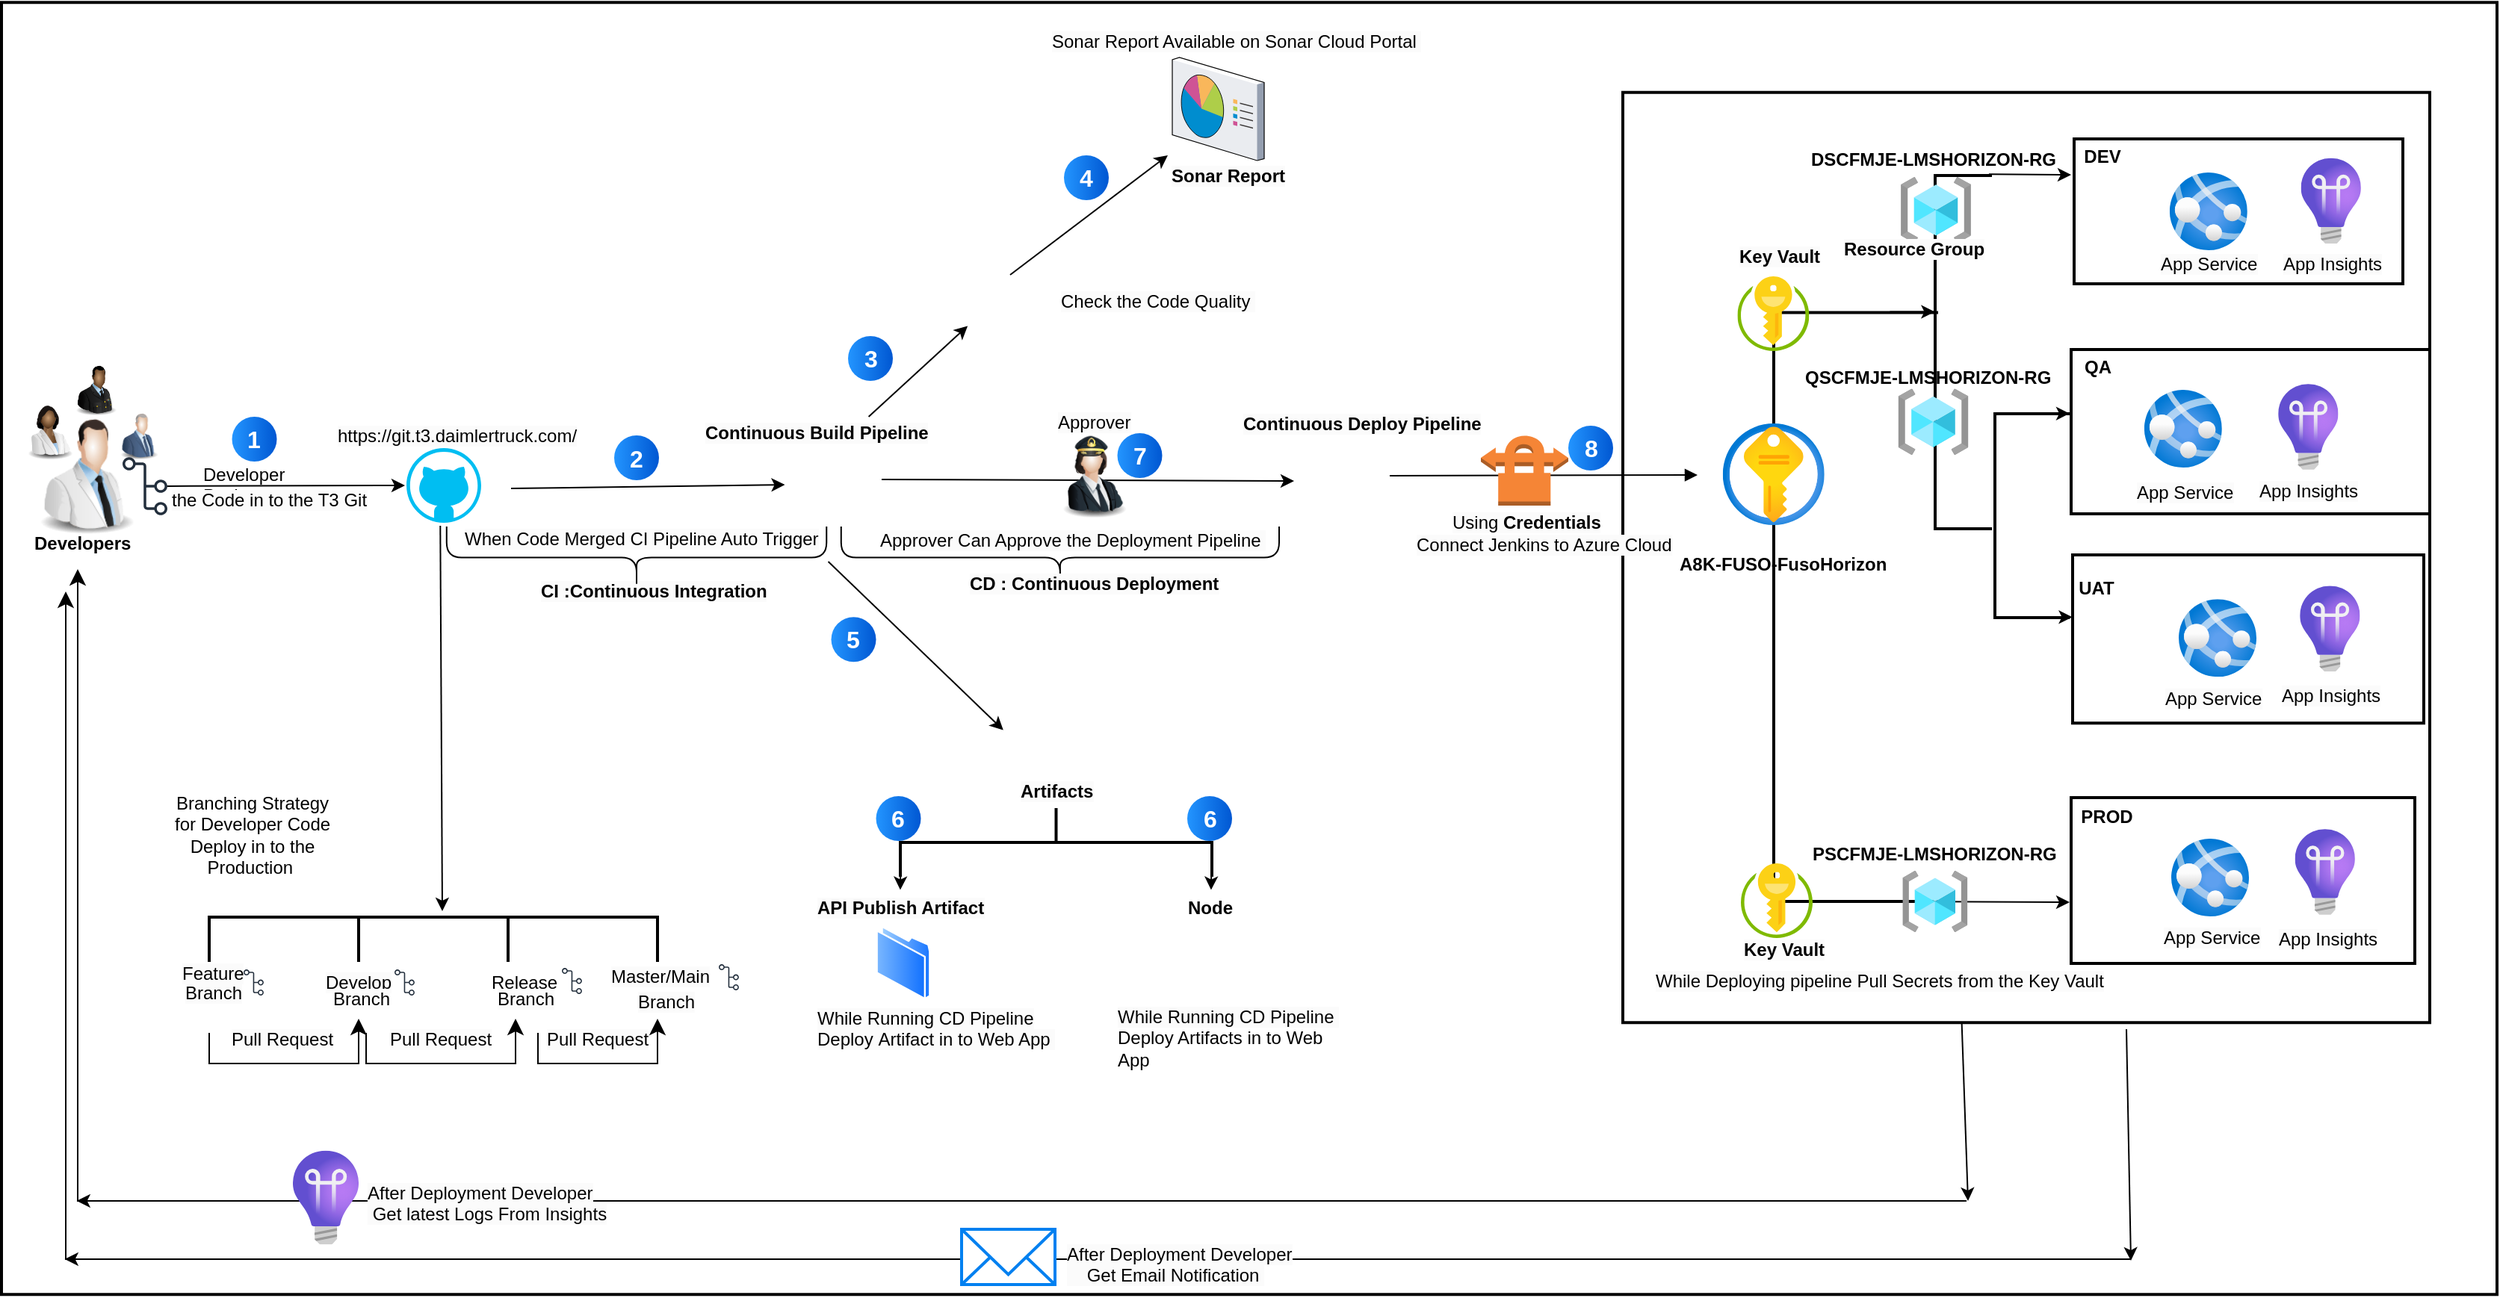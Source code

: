 <mxfile version="24.8.6">
  <diagram name="Jenkins" id="ltTIFVDYSYnXKsiDniPg">
    <mxGraphModel dx="3431" dy="1257" grid="1" gridSize="10" guides="1" tooltips="1" connect="1" arrows="1" fold="1" page="1" pageScale="1" pageWidth="850" pageHeight="1100" math="0" shadow="0">
      <root>
        <mxCell id="0" />
        <mxCell id="1" parent="0" />
        <mxCell id="tWTxLmLye7Xa4t6PKYDe-1" value="" style="whiteSpace=wrap;strokeWidth=2;" parent="1" vertex="1">
          <mxGeometry x="-775" y="27.63" width="1670" height="865" as="geometry" />
        </mxCell>
        <mxCell id="tWTxLmLye7Xa4t6PKYDe-2" value="" style="whiteSpace=wrap;strokeWidth=2;" parent="1" vertex="1">
          <mxGeometry x="310" y="87.87" width="540" height="622.75" as="geometry" />
        </mxCell>
        <mxCell id="tWTxLmLye7Xa4t6PKYDe-3" value="" style="strokeWidth=2;html=1;shape=mxgraph.flowchart.annotation_1;align=left;pointerEvents=1;direction=south;" parent="1" vertex="1">
          <mxGeometry x="-636" y="640" width="100" height="30" as="geometry" />
        </mxCell>
        <mxCell id="tWTxLmLye7Xa4t6PKYDe-4" value="" style="strokeWidth=2;html=1;shape=mxgraph.flowchart.annotation_1;align=left;pointerEvents=1;direction=south;" parent="1" vertex="1">
          <mxGeometry x="-536" y="640" width="100" height="30" as="geometry" />
        </mxCell>
        <mxCell id="tWTxLmLye7Xa4t6PKYDe-5" value="" style="strokeWidth=2;html=1;shape=mxgraph.flowchart.annotation_1;align=left;pointerEvents=1;direction=south;" parent="1" vertex="1">
          <mxGeometry x="-436" y="640" width="100" height="30" as="geometry" />
        </mxCell>
        <mxCell id="tWTxLmLye7Xa4t6PKYDe-6" value="" style="endArrow=classic;html=1;rounded=0;" parent="1" edge="1">
          <mxGeometry width="50" height="50" relative="1" as="geometry">
            <mxPoint x="-481.36" y="378" as="sourcePoint" />
            <mxPoint x="-480" y="636" as="targetPoint" />
          </mxGeometry>
        </mxCell>
        <mxCell id="tWTxLmLye7Xa4t6PKYDe-7" value="&lt;span style=&quot;color: rgb(0, 0, 0); font-family: Helvetica; font-size: 12px; font-style: normal; font-variant-ligatures: normal; font-variant-caps: normal; font-weight: 400; letter-spacing: normal; orphans: 2; text-align: center; text-indent: 0px; text-transform: none; widows: 2; word-spacing: 0px; -webkit-text-stroke-width: 0px; white-space: nowrap; background-color: rgb(251, 251, 251); text-decoration-thickness: initial; text-decoration-style: initial; text-decoration-color: initial; display: inline !important; float: none;&quot;&gt;Feature&lt;/span&gt;" style="text;whiteSpace=wrap;html=1;" parent="1" vertex="1">
          <mxGeometry x="-656" y="663.5" width="60" height="20" as="geometry" />
        </mxCell>
        <mxCell id="tWTxLmLye7Xa4t6PKYDe-8" value="&lt;span style=&quot;color: rgb(0, 0, 0); font-family: Helvetica; font-size: 12px; font-style: normal; font-variant-ligatures: normal; font-variant-caps: normal; font-weight: 400; letter-spacing: normal; orphans: 2; text-align: center; text-indent: 0px; text-transform: none; widows: 2; word-spacing: 0px; -webkit-text-stroke-width: 0px; white-space: nowrap; background-color: rgb(251, 251, 251); text-decoration-thickness: initial; text-decoration-style: initial; text-decoration-color: initial; display: inline !important; float: none;&quot;&gt;Develop&lt;/span&gt;" style="text;whiteSpace=wrap;html=1;" parent="1" vertex="1">
          <mxGeometry x="-560" y="670" width="60" height="20" as="geometry" />
        </mxCell>
        <mxCell id="tWTxLmLye7Xa4t6PKYDe-9" value="&lt;div style=&quot;text-align: center;&quot;&gt;&lt;span style=&quot;text-wrap-mode: nowrap;&quot;&gt;Release&lt;/span&gt;&lt;/div&gt;" style="text;whiteSpace=wrap;html=1;" parent="1" vertex="1">
          <mxGeometry x="-449" y="670" width="60" height="20" as="geometry" />
        </mxCell>
        <mxCell id="tWTxLmLye7Xa4t6PKYDe-10" value="&lt;span style=&quot;color: rgb(0, 0, 0); font-family: Helvetica; font-size: 12px; font-style: normal; font-variant-ligatures: normal; font-variant-caps: normal; font-weight: 400; letter-spacing: normal; orphans: 2; text-align: center; text-indent: 0px; text-transform: none; widows: 2; word-spacing: 0px; -webkit-text-stroke-width: 0px; white-space: nowrap; background-color: rgb(251, 251, 251); text-decoration-thickness: initial; text-decoration-style: initial; text-decoration-color: initial; display: inline !important; float: none;&quot;&gt;Master/Main&lt;/span&gt;" style="text;whiteSpace=wrap;html=1;" parent="1" vertex="1">
          <mxGeometry x="-369.5" y="666" width="60" height="20" as="geometry" />
        </mxCell>
        <mxCell id="tWTxLmLye7Xa4t6PKYDe-11" value="" style="shape=partialRectangle;whiteSpace=wrap;html=1;bottom=1;right=1;left=1;top=0;fillColor=none;routingCenterX=-0.5;" parent="1" vertex="1">
          <mxGeometry x="-636" y="718" width="100" height="20" as="geometry" />
        </mxCell>
        <mxCell id="tWTxLmLye7Xa4t6PKYDe-12" value="" style="shape=partialRectangle;whiteSpace=wrap;html=1;bottom=1;right=1;left=1;top=0;fillColor=none;routingCenterX=-0.5;" parent="1" vertex="1">
          <mxGeometry x="-531" y="718" width="100" height="20" as="geometry" />
        </mxCell>
        <mxCell id="tWTxLmLye7Xa4t6PKYDe-13" value="" style="edgeStyle=segmentEdgeStyle;endArrow=classic;html=1;curved=0;rounded=0;endSize=8;startSize=8;" parent="1" edge="1">
          <mxGeometry width="50" height="50" relative="1" as="geometry">
            <mxPoint x="-458" y="738" as="sourcePoint" />
            <mxPoint x="-431" y="708" as="targetPoint" />
          </mxGeometry>
        </mxCell>
        <mxCell id="tWTxLmLye7Xa4t6PKYDe-14" value="" style="shape=partialRectangle;whiteSpace=wrap;html=1;bottom=1;right=1;left=1;top=0;fillColor=none;routingCenterX=-0.5;" parent="1" vertex="1">
          <mxGeometry x="-416" y="718" width="80" height="20" as="geometry" />
        </mxCell>
        <mxCell id="tWTxLmLye7Xa4t6PKYDe-15" value="" style="edgeStyle=segmentEdgeStyle;endArrow=classic;html=1;curved=0;rounded=0;endSize=8;startSize=8;" parent="1" edge="1">
          <mxGeometry width="50" height="50" relative="1" as="geometry">
            <mxPoint x="-356" y="738" as="sourcePoint" />
            <mxPoint x="-336" y="708" as="targetPoint" />
          </mxGeometry>
        </mxCell>
        <mxCell id="tWTxLmLye7Xa4t6PKYDe-16" value="&lt;span style=&quot;color: rgb(0, 0, 0); font-family: Helvetica; font-size: 12px; font-style: normal; font-variant-ligatures: normal; font-variant-caps: normal; font-weight: 400; letter-spacing: normal; orphans: 2; text-align: center; text-indent: 0px; text-transform: none; widows: 2; word-spacing: 0px; -webkit-text-stroke-width: 0px; white-space: nowrap; background-color: rgb(251, 251, 251); text-decoration-thickness: initial; text-decoration-style: initial; text-decoration-color: initial; display: inline !important; float: none;&quot;&gt;Pull Request&lt;/span&gt;" style="text;whiteSpace=wrap;html=1;" parent="1" vertex="1">
          <mxGeometry x="-623" y="708" width="23" height="20" as="geometry" />
        </mxCell>
        <mxCell id="tWTxLmLye7Xa4t6PKYDe-17" value="" style="endArrow=classic;html=1;rounded=0;entryX=0;entryY=0.5;entryDx=0;entryDy=0;" parent="1" target="tWTxLmLye7Xa4t6PKYDe-135" edge="1">
          <mxGeometry width="50" height="50" relative="1" as="geometry">
            <mxPoint x="-434" y="353" as="sourcePoint" />
            <mxPoint x="-274" y="353" as="targetPoint" />
          </mxGeometry>
        </mxCell>
        <mxCell id="tWTxLmLye7Xa4t6PKYDe-19" value="" style="edgeStyle=elbowEdgeStyle;elbow=horizontal;endArrow=classic;html=1;curved=0;rounded=0;endSize=8;startSize=8;" parent="1" edge="1">
          <mxGeometry width="50" height="50" relative="1" as="geometry">
            <mxPoint x="540" y="830" as="sourcePoint" />
            <mxPoint x="-724" y="407" as="targetPoint" />
            <Array as="points">
              <mxPoint x="-724" y="717" />
            </Array>
          </mxGeometry>
        </mxCell>
        <mxCell id="tWTxLmLye7Xa4t6PKYDe-20" value="&lt;span style=&quot;color: rgb(0, 0, 0); font-family: Helvetica; font-size: 12px; font-style: normal; font-variant-ligatures: normal; font-variant-caps: normal; letter-spacing: normal; orphans: 2; text-align: center; text-indent: 0px; text-transform: none; widows: 2; word-spacing: 0px; -webkit-text-stroke-width: 0px; white-space: nowrap; background-color: rgb(251, 251, 251); text-decoration-thickness: initial; text-decoration-style: initial; text-decoration-color: initial; float: none; display: inline !important;&quot;&gt;Continuous&amp;nbsp;Build Pipeline&lt;/span&gt;" style="text;whiteSpace=wrap;html=1;fontStyle=1" parent="1" vertex="1">
          <mxGeometry x="-306.5" y="302" width="165" height="20" as="geometry" />
        </mxCell>
        <mxCell id="tWTxLmLye7Xa4t6PKYDe-21" value="&lt;span style=&quot;color: rgb(0, 0, 0); font-family: Helvetica; font-size: 12px; font-style: normal; font-variant-ligatures: normal; font-variant-caps: normal; letter-spacing: normal; orphans: 2; text-align: center; text-indent: 0px; text-transform: none; widows: 2; word-spacing: 0px; -webkit-text-stroke-width: 0px; white-space: nowrap; background-color: rgb(251, 251, 251); text-decoration-thickness: initial; text-decoration-style: initial; text-decoration-color: initial; float: none; display: inline !important;&quot;&gt;API Publish Artifact&lt;/span&gt;" style="text;whiteSpace=wrap;html=1;fontStyle=1" parent="1" vertex="1">
          <mxGeometry x="-231.5" y="619.5" width="106" height="30" as="geometry" />
        </mxCell>
        <mxCell id="tWTxLmLye7Xa4t6PKYDe-22" value="Node" style="text;whiteSpace=wrap;html=1;fontStyle=1" parent="1" vertex="1">
          <mxGeometry x="16.5" y="619.5" width="33.5" height="23" as="geometry" />
        </mxCell>
        <mxCell id="tWTxLmLye7Xa4t6PKYDe-24" value="&lt;span style=&quot;color: rgb(0, 0, 0); font-family: Helvetica; font-size: 12px; font-style: normal; font-variant-ligatures: normal; font-variant-caps: normal; letter-spacing: normal; orphans: 2; text-align: center; text-indent: 0px; text-transform: none; widows: 2; word-spacing: 0px; -webkit-text-stroke-width: 0px; white-space: nowrap; background-color: rgb(251, 251, 251); text-decoration-thickness: initial; text-decoration-style: initial; text-decoration-color: initial; float: none; display: inline !important;&quot;&gt;Sonar Report&lt;/span&gt;" style="text;whiteSpace=wrap;html=1;fontStyle=1" parent="1" vertex="1">
          <mxGeometry x="5.5" y="130" width="74.5" height="17" as="geometry" />
        </mxCell>
        <mxCell id="tWTxLmLye7Xa4t6PKYDe-25" value="" style="verticalLabelPosition=bottom;sketch=0;aspect=fixed;html=1;verticalAlign=top;strokeColor=none;align=center;outlineConnect=0;shape=mxgraph.citrix.reporting;" parent="1" vertex="1">
          <mxGeometry x="8.5" y="64.5" width="61.5" height="69" as="geometry" />
        </mxCell>
        <mxCell id="tWTxLmLye7Xa4t6PKYDe-26" value="" style="endArrow=classic;html=1;rounded=0;" parent="1" edge="1">
          <mxGeometry width="50" height="50" relative="1" as="geometry">
            <mxPoint x="-186" y="347" as="sourcePoint" />
            <mxPoint x="90" y="348" as="targetPoint" />
          </mxGeometry>
        </mxCell>
        <mxCell id="tWTxLmLye7Xa4t6PKYDe-27" value="" style="endArrow=classic;html=1;rounded=0;entryX=0.23;entryY=0.766;entryDx=0;entryDy=0;entryPerimeter=0;" parent="1" edge="1">
          <mxGeometry width="50" height="50" relative="1" as="geometry">
            <mxPoint x="-194.71" y="305" as="sourcePoint" />
            <mxPoint x="-128.42" y="244.198" as="targetPoint" />
          </mxGeometry>
        </mxCell>
        <mxCell id="tWTxLmLye7Xa4t6PKYDe-28" value="" style="endArrow=classic;html=1;rounded=0;entryX=0;entryY=0;entryDx=0;entryDy=0;" parent="1" target="tWTxLmLye7Xa4t6PKYDe-24" edge="1">
          <mxGeometry width="50" height="50" relative="1" as="geometry">
            <mxPoint x="-100" y="210" as="sourcePoint" />
            <mxPoint x="-14" y="127" as="targetPoint" />
          </mxGeometry>
        </mxCell>
        <mxCell id="tWTxLmLye7Xa4t6PKYDe-29" value="" style="image;html=1;image=img/lib/clip_art/people/Scientist_Man_128x128.png" parent="1" vertex="1">
          <mxGeometry x="-758" y="304.5" width="80" height="80" as="geometry" />
        </mxCell>
        <mxCell id="tWTxLmLye7Xa4t6PKYDe-30" value="" style="edgeStyle=elbowEdgeStyle;elbow=horizontal;endArrow=classic;html=1;curved=0;rounded=0;endSize=8;startSize=8;" parent="1" edge="1">
          <mxGeometry width="50" height="50" relative="1" as="geometry">
            <mxPoint x="650" y="869" as="sourcePoint" />
            <mxPoint x="-731.88" y="422" as="targetPoint" />
            <Array as="points">
              <mxPoint x="-732" y="877" />
            </Array>
          </mxGeometry>
        </mxCell>
        <mxCell id="tWTxLmLye7Xa4t6PKYDe-31" value="" style="image;aspect=fixed;perimeter=ellipsePerimeter;html=1;align=center;shadow=0;dashed=0;spacingTop=3;image=img/lib/active_directory/folder.svg;" parent="1" vertex="1">
          <mxGeometry x="-189.75" y="645.5" width="36.5" height="50" as="geometry" />
        </mxCell>
        <mxCell id="tWTxLmLye7Xa4t6PKYDe-32" value="" style="endArrow=classic;html=1;rounded=0;entryX=-0.012;entryY=0.401;entryDx=0;entryDy=0;entryPerimeter=0;" parent="1" edge="1">
          <mxGeometry width="50" height="50" relative="1" as="geometry">
            <mxPoint x="-221.71" y="402" as="sourcePoint" />
            <mxPoint x="-104.6" y="514.8" as="targetPoint" />
          </mxGeometry>
        </mxCell>
        <mxCell id="tWTxLmLye7Xa4t6PKYDe-33" value="&lt;span style=&quot;color: rgb(0, 0, 0); font-family: Helvetica; font-size: 12px; font-style: normal; font-variant-ligatures: normal; font-variant-caps: normal; font-weight: 400; letter-spacing: normal; orphans: 2; text-align: center; text-indent: 0px; text-transform: none; widows: 2; word-spacing: 0px; -webkit-text-stroke-width: 0px; white-space: normal; background-color: rgb(251, 251, 251); text-decoration-thickness: initial; text-decoration-style: initial; text-decoration-color: initial; display: inline !important; float: none;&quot;&gt;Approver&lt;/span&gt;" style="text;whiteSpace=wrap;html=1;" parent="1" vertex="1">
          <mxGeometry x="-70.5" y="294.63" width="70" height="20" as="geometry" />
        </mxCell>
        <mxCell id="tWTxLmLye7Xa4t6PKYDe-41" value="" style="image;aspect=fixed;html=1;points=[];align=center;fontSize=12;image=img/lib/azure2/devops/Application_Insights.svg;" parent="1" vertex="1">
          <mxGeometry x="-580" y="796.25" width="44" height="63" as="geometry" />
        </mxCell>
        <mxCell id="tWTxLmLye7Xa4t6PKYDe-46" value="" style="curved=1;startArrow=none;endArrow=block;exitX=1;exitY=0.5;exitDx=0;exitDy=0;" parent="1" edge="1" source="tWTxLmLye7Xa4t6PKYDe-136">
          <mxGeometry relative="1" as="geometry">
            <Array as="points" />
            <mxPoint x="199" y="344" as="sourcePoint" />
            <mxPoint x="360" y="344" as="targetPoint" />
          </mxGeometry>
        </mxCell>
        <mxCell id="tWTxLmLye7Xa4t6PKYDe-48" value="&lt;span style=&quot;color: rgb(0, 0, 0); font-family: Helvetica; font-size: 12px; font-style: normal; font-variant-ligatures: normal; font-variant-caps: normal; font-weight: 400; letter-spacing: normal; orphans: 2; text-align: center; text-indent: 0px; text-transform: none; widows: 2; word-spacing: 0px; -webkit-text-stroke-width: 0px; white-space: nowrap; background-color: rgb(251, 251, 251); text-decoration-thickness: initial; text-decoration-style: initial; text-decoration-color: initial; display: inline !important; float: none;&quot;&gt;After Deployment Developer&lt;/span&gt;&lt;div&gt;&lt;span style=&quot;color: rgb(0, 0, 0); font-family: Helvetica; font-size: 12px; font-style: normal; font-variant-ligatures: normal; font-variant-caps: normal; font-weight: 400; letter-spacing: normal; orphans: 2; text-align: center; text-indent: 0px; text-transform: none; widows: 2; word-spacing: 0px; -webkit-text-stroke-width: 0px; white-space: nowrap; background-color: rgb(251, 251, 251); text-decoration-thickness: initial; text-decoration-style: initial; text-decoration-color: initial; display: inline !important; float: none;&quot;&gt;&amp;nbsp; &amp;nbsp; Get Email Notification&amp;nbsp;&lt;/span&gt;&lt;/div&gt;" style="text;whiteSpace=wrap;html=1;" parent="1" vertex="1">
          <mxGeometry x="-64.5" y="852.4" width="168" height="30" as="geometry" />
        </mxCell>
        <mxCell id="tWTxLmLye7Xa4t6PKYDe-49" value="&lt;span style=&quot;color: rgb(0, 0, 0); font-family: Helvetica; font-size: 12px; font-style: normal; font-variant-ligatures: normal; font-variant-caps: normal; font-weight: 400; letter-spacing: normal; orphans: 2; text-align: center; text-indent: 0px; text-transform: none; widows: 2; word-spacing: 0px; -webkit-text-stroke-width: 0px; white-space: nowrap; background-color: rgb(251, 251, 251); text-decoration-thickness: initial; text-decoration-style: initial; text-decoration-color: initial; display: inline !important; float: none;&quot;&gt;After Deployment Developer&lt;/span&gt;&lt;div&gt;&lt;span style=&quot;color: rgb(0, 0, 0); font-family: Helvetica; font-size: 12px; font-style: normal; font-variant-ligatures: normal; font-variant-caps: normal; font-weight: 400; letter-spacing: normal; orphans: 2; text-align: center; text-indent: 0px; text-transform: none; widows: 2; word-spacing: 0px; -webkit-text-stroke-width: 0px; white-space: nowrap; background-color: rgb(251, 251, 251); text-decoration-thickness: initial; text-decoration-style: initial; text-decoration-color: initial; display: inline !important; float: none;&quot;&gt;&amp;nbsp;Get latest Logs From Insights&lt;/span&gt;&lt;/div&gt;" style="text;whiteSpace=wrap;html=1;" parent="1" vertex="1">
          <mxGeometry x="-532" y="811" width="184.75" height="30" as="geometry" />
        </mxCell>
        <mxCell id="tWTxLmLye7Xa4t6PKYDe-50" value="1" style="ellipse;whiteSpace=wrap;html=1;aspect=fixed;rotation=0;gradientColor=#0057D2;strokeColor=none;gradientDirection=east;fillColor=#2395FF;rounded=0;pointerEvents=0;fontFamily=Helvetica;fontSize=16;fontColor=#FFFFFF;spacingTop=4;spacingBottom=4;spacingLeft=4;spacingRight=4;points=[];fontStyle=1" parent="1" vertex="1">
          <mxGeometry x="-620.75" y="305" width="30" height="30" as="geometry" />
        </mxCell>
        <mxCell id="tWTxLmLye7Xa4t6PKYDe-51" value="2" style="ellipse;whiteSpace=wrap;html=1;aspect=fixed;rotation=0;gradientColor=#0057D2;strokeColor=none;gradientDirection=east;fillColor=#2395FF;rounded=0;pointerEvents=0;fontFamily=Helvetica;fontSize=16;fontColor=#FFFFFF;spacingTop=4;spacingBottom=4;spacingLeft=4;spacingRight=4;points=[];fontStyle=1" parent="1" vertex="1">
          <mxGeometry x="-365" y="317.5" width="30" height="30" as="geometry" />
        </mxCell>
        <mxCell id="tWTxLmLye7Xa4t6PKYDe-52" value="3" style="ellipse;whiteSpace=wrap;html=1;aspect=fixed;rotation=0;gradientColor=#0057D2;strokeColor=none;gradientDirection=east;fillColor=#2395FF;rounded=0;pointerEvents=0;fontFamily=Helvetica;fontSize=16;fontColor=#FFFFFF;spacingTop=4;spacingBottom=4;spacingLeft=4;spacingRight=4;points=[];fontStyle=1" parent="1" vertex="1">
          <mxGeometry x="-208.5" y="251" width="30" height="30" as="geometry" />
        </mxCell>
        <mxCell id="tWTxLmLye7Xa4t6PKYDe-53" value="4" style="ellipse;whiteSpace=wrap;html=1;aspect=fixed;rotation=0;gradientColor=#0057D2;strokeColor=none;gradientDirection=east;fillColor=#2395FF;rounded=0;pointerEvents=0;fontFamily=Helvetica;fontSize=16;fontColor=#FFFFFF;spacingTop=4;spacingBottom=4;spacingLeft=4;spacingRight=4;points=[];fontStyle=1" parent="1" vertex="1">
          <mxGeometry x="-64" y="130" width="30" height="30" as="geometry" />
        </mxCell>
        <mxCell id="tWTxLmLye7Xa4t6PKYDe-54" value="5" style="ellipse;whiteSpace=wrap;html=1;aspect=fixed;rotation=0;gradientColor=#0057D2;strokeColor=none;gradientDirection=east;fillColor=#2395FF;rounded=0;pointerEvents=0;fontFamily=Helvetica;fontSize=16;fontColor=#FFFFFF;spacingTop=4;spacingBottom=4;spacingLeft=4;spacingRight=4;points=[];fontStyle=1" parent="1" vertex="1">
          <mxGeometry x="-219.75" y="439.13" width="30" height="30" as="geometry" />
        </mxCell>
        <mxCell id="tWTxLmLye7Xa4t6PKYDe-55" value="6" style="ellipse;whiteSpace=wrap;html=1;aspect=fixed;rotation=0;gradientColor=#0057D2;strokeColor=none;gradientDirection=east;fillColor=#2395FF;rounded=0;pointerEvents=0;fontFamily=Helvetica;fontSize=16;fontColor=#FFFFFF;spacingTop=4;spacingBottom=4;spacingLeft=4;spacingRight=4;points=[];fontStyle=1" parent="1" vertex="1">
          <mxGeometry x="18.5" y="559" width="30" height="30" as="geometry" />
        </mxCell>
        <mxCell id="tWTxLmLye7Xa4t6PKYDe-56" value="6" style="ellipse;whiteSpace=wrap;html=1;aspect=fixed;rotation=0;gradientColor=#0057D2;strokeColor=none;gradientDirection=east;fillColor=#2395FF;rounded=0;pointerEvents=0;fontFamily=Helvetica;fontSize=16;fontColor=#FFFFFF;spacingTop=4;spacingBottom=4;spacingLeft=4;spacingRight=4;points=[];fontStyle=1" parent="1" vertex="1">
          <mxGeometry x="-189.75" y="559" width="30" height="30" as="geometry" />
        </mxCell>
        <mxCell id="tWTxLmLye7Xa4t6PKYDe-57" value="7" style="ellipse;whiteSpace=wrap;html=1;aspect=fixed;rotation=0;gradientColor=#0057D2;strokeColor=none;gradientDirection=east;fillColor=#2395FF;rounded=0;pointerEvents=0;fontFamily=Helvetica;fontSize=16;fontColor=#FFFFFF;spacingTop=4;spacingBottom=4;spacingLeft=4;spacingRight=4;points=[];fontStyle=1" parent="1" vertex="1">
          <mxGeometry x="-28.25" y="316" width="30" height="30" as="geometry" />
        </mxCell>
        <mxCell id="tWTxLmLye7Xa4t6PKYDe-58" value="8" style="ellipse;whiteSpace=wrap;html=1;aspect=fixed;rotation=0;gradientColor=#0057D2;strokeColor=none;gradientDirection=east;fillColor=#2395FF;rounded=0;pointerEvents=0;fontFamily=Helvetica;fontSize=16;fontColor=#FFFFFF;spacingTop=4;spacingBottom=4;spacingLeft=4;spacingRight=4;points=[];fontStyle=1" parent="1" vertex="1">
          <mxGeometry x="273.5" y="311" width="30" height="30" as="geometry" />
        </mxCell>
        <mxCell id="tWTxLmLye7Xa4t6PKYDe-59" value="" style="endArrow=classic;html=1;rounded=0;exitX=0.42;exitY=1;exitDx=0;exitDy=0;exitPerimeter=0;" parent="1" source="tWTxLmLye7Xa4t6PKYDe-2" edge="1">
          <mxGeometry width="50" height="50" relative="1" as="geometry">
            <mxPoint x="653.375" y="787" as="sourcePoint" />
            <mxPoint x="541" y="830" as="targetPoint" />
          </mxGeometry>
        </mxCell>
        <mxCell id="tWTxLmLye7Xa4t6PKYDe-60" value="" style="endArrow=classic;html=1;rounded=0;" parent="1" edge="1">
          <mxGeometry width="50" height="50" relative="1" as="geometry">
            <mxPoint x="647" y="715" as="sourcePoint" />
            <mxPoint x="650" y="870" as="targetPoint" />
            <Array as="points" />
          </mxGeometry>
        </mxCell>
        <mxCell id="tWTxLmLye7Xa4t6PKYDe-65" value="" style="edgeStyle=segmentEdgeStyle;endArrow=classic;html=1;curved=0;rounded=0;endSize=8;startSize=8;" parent="1" edge="1">
          <mxGeometry width="50" height="50" relative="1" as="geometry">
            <mxPoint x="-556" y="738" as="sourcePoint" />
            <mxPoint x="-536" y="708" as="targetPoint" />
          </mxGeometry>
        </mxCell>
        <mxCell id="tWTxLmLye7Xa4t6PKYDe-66" value="" style="verticalLabelPosition=bottom;html=1;verticalAlign=top;align=center;strokeColor=none;fillColor=#00BEF2;shape=mxgraph.azure.github_code;pointerEvents=1;" parent="1" vertex="1">
          <mxGeometry x="-504" y="326" width="50" height="50" as="geometry" />
        </mxCell>
        <mxCell id="tWTxLmLye7Xa4t6PKYDe-67" value="" style="sketch=0;outlineConnect=0;fontColor=#232F3E;gradientColor=none;fillColor=#232F3D;strokeColor=none;dashed=0;verticalLabelPosition=bottom;verticalAlign=top;align=center;html=1;fontSize=12;fontStyle=0;aspect=fixed;pointerEvents=1;shape=mxgraph.aws4.git_repository;" parent="1" vertex="1">
          <mxGeometry x="-694" y="332" width="30" height="39" as="geometry" />
        </mxCell>
        <mxCell id="tWTxLmLye7Xa4t6PKYDe-68" value="" style="sketch=0;outlineConnect=0;fontColor=#232F3E;gradientColor=none;fillColor=#232F3D;strokeColor=none;dashed=0;verticalLabelPosition=bottom;verticalAlign=top;align=center;html=1;fontSize=12;fontStyle=0;aspect=fixed;pointerEvents=1;shape=mxgraph.aws4.git_repository;" parent="1" vertex="1">
          <mxGeometry x="-613" y="675" width="13.46" height="17.5" as="geometry" />
        </mxCell>
        <mxCell id="tWTxLmLye7Xa4t6PKYDe-69" value="" style="sketch=0;outlineConnect=0;fontColor=#232F3E;gradientColor=none;fillColor=#232F3D;strokeColor=none;dashed=0;verticalLabelPosition=bottom;verticalAlign=top;align=center;html=1;fontSize=12;fontStyle=0;aspect=fixed;pointerEvents=1;shape=mxgraph.aws4.git_repository;" parent="1" vertex="1">
          <mxGeometry x="-512" y="675" width="13.46" height="17.5" as="geometry" />
        </mxCell>
        <mxCell id="tWTxLmLye7Xa4t6PKYDe-70" value="" style="sketch=0;outlineConnect=0;fontColor=#232F3E;gradientColor=none;fillColor=#232F3D;strokeColor=none;dashed=0;verticalLabelPosition=bottom;verticalAlign=top;align=center;html=1;fontSize=12;fontStyle=0;aspect=fixed;pointerEvents=1;shape=mxgraph.aws4.git_repository;" parent="1" vertex="1">
          <mxGeometry x="-400" y="674" width="13.46" height="17.5" as="geometry" />
        </mxCell>
        <mxCell id="tWTxLmLye7Xa4t6PKYDe-71" value="" style="sketch=0;outlineConnect=0;fontColor=#232F3E;gradientColor=none;fillColor=#232F3D;strokeColor=none;dashed=0;verticalLabelPosition=bottom;verticalAlign=top;align=center;html=1;fontSize=12;fontStyle=0;aspect=fixed;pointerEvents=1;shape=mxgraph.aws4.git_repository;" parent="1" vertex="1">
          <mxGeometry x="-295" y="671.5" width="13.46" height="17.5" as="geometry" />
        </mxCell>
        <mxCell id="tWTxLmLye7Xa4t6PKYDe-74" value="&lt;span style=&quot;color: rgb(0, 0, 0); font-family: Helvetica; font-size: 12px; font-style: normal; font-variant-ligatures: normal; font-variant-caps: normal; letter-spacing: normal; orphans: 2; text-align: center; text-indent: 0px; text-transform: none; widows: 2; word-spacing: 0px; -webkit-text-stroke-width: 0px; white-space: nowrap; background-color: rgb(251, 251, 251); text-decoration-thickness: initial; text-decoration-style: initial; text-decoration-color: initial; float: none; display: inline !important;&quot;&gt;Artifacts&lt;/span&gt;" style="text;whiteSpace=wrap;html=1;fontStyle=1" parent="1" vertex="1">
          <mxGeometry x="-94.75" y="542" width="74.5" height="17" as="geometry" />
        </mxCell>
        <mxCell id="tWTxLmLye7Xa4t6PKYDe-84" value="&lt;span style=&quot;color: rgb(0, 0, 0); font-family: Helvetica; font-size: 12px; font-style: normal; font-variant-ligatures: normal; font-variant-caps: normal; font-weight: 400; letter-spacing: normal; orphans: 2; text-align: center; text-indent: 0px; text-transform: none; widows: 2; word-spacing: 0px; -webkit-text-stroke-width: 0px; white-space: nowrap; background-color: rgb(251, 251, 251); text-decoration-thickness: initial; text-decoration-style: initial; text-decoration-color: initial; display: inline !important; float: none;&quot;&gt;While Running CD Pipeline&amp;nbsp;&lt;/span&gt;&lt;div&gt;&lt;span style=&quot;text-align: center; text-wrap-mode: nowrap;&quot;&gt;Deploy Artifacts in to Web App&amp;nbsp;&lt;/span&gt;&lt;/div&gt;" style="text;whiteSpace=wrap;html=1;" parent="1" vertex="1">
          <mxGeometry x="-30" y="693" width="154" height="23" as="geometry" />
        </mxCell>
        <mxCell id="tWTxLmLye7Xa4t6PKYDe-75" value="&lt;span style=&quot;color: rgb(0, 0, 0); font-family: Helvetica; font-size: 12px; font-style: normal; font-variant-ligatures: normal; font-variant-caps: normal; font-weight: 400; letter-spacing: normal; orphans: 2; text-align: center; text-indent: 0px; text-transform: none; widows: 2; word-spacing: 0px; -webkit-text-stroke-width: 0px; white-space: nowrap; background-color: rgb(251, 251, 251); text-decoration-thickness: initial; text-decoration-style: initial; text-decoration-color: initial; display: inline !important; float: none;&quot;&gt;Pull Request&lt;/span&gt;" style="text;whiteSpace=wrap;html=1;" parent="1" vertex="1">
          <mxGeometry x="-516.77" y="708" width="23" height="20" as="geometry" />
        </mxCell>
        <mxCell id="tWTxLmLye7Xa4t6PKYDe-76" value="&lt;span style=&quot;color: rgb(0, 0, 0); font-family: Helvetica; font-size: 12px; font-style: normal; font-variant-ligatures: normal; font-variant-caps: normal; font-weight: 400; letter-spacing: normal; orphans: 2; text-align: center; text-indent: 0px; text-transform: none; widows: 2; word-spacing: 0px; -webkit-text-stroke-width: 0px; white-space: nowrap; background-color: rgb(251, 251, 251); text-decoration-thickness: initial; text-decoration-style: initial; text-decoration-color: initial; display: inline !important; float: none;&quot;&gt;Pull Request&lt;/span&gt;" style="text;whiteSpace=wrap;html=1;" parent="1" vertex="1">
          <mxGeometry x="-412" y="708" width="23" height="20" as="geometry" />
        </mxCell>
        <mxCell id="tWTxLmLye7Xa4t6PKYDe-77" value="&lt;span style=&quot;color: rgb(0, 0, 0); font-family: Helvetica; font-size: 12px; font-style: normal; font-variant-ligatures: normal; font-variant-caps: normal; font-weight: 400; letter-spacing: normal; orphans: 2; text-align: center; text-indent: 0px; text-transform: none; widows: 2; word-spacing: 0px; -webkit-text-stroke-width: 0px; white-space: nowrap; background-color: rgb(251, 251, 251); text-decoration-thickness: initial; text-decoration-style: initial; text-decoration-color: initial; display: inline !important; float: none;&quot;&gt;Branch&lt;/span&gt;" style="text;whiteSpace=wrap;html=1;" parent="1" vertex="1">
          <mxGeometry x="-654" y="677" width="23" height="20" as="geometry" />
        </mxCell>
        <mxCell id="tWTxLmLye7Xa4t6PKYDe-78" value="&lt;span style=&quot;color: rgb(0, 0, 0); font-family: Helvetica; font-size: 12px; font-style: normal; font-variant-ligatures: normal; font-variant-caps: normal; font-weight: 400; letter-spacing: normal; orphans: 2; text-align: center; text-indent: 0px; text-transform: none; widows: 2; word-spacing: 0px; -webkit-text-stroke-width: 0px; white-space: nowrap; background-color: rgb(251, 251, 251); text-decoration-thickness: initial; text-decoration-style: initial; text-decoration-color: initial; display: inline !important; float: none;&quot;&gt;Branch&lt;/span&gt;" style="text;whiteSpace=wrap;html=1;" parent="1" vertex="1">
          <mxGeometry x="-555" y="681" width="23" height="20" as="geometry" />
        </mxCell>
        <mxCell id="tWTxLmLye7Xa4t6PKYDe-79" value="&lt;span style=&quot;color: rgb(0, 0, 0); font-family: Helvetica; font-size: 12px; font-style: normal; font-variant-ligatures: normal; font-variant-caps: normal; font-weight: 400; letter-spacing: normal; orphans: 2; text-align: center; text-indent: 0px; text-transform: none; widows: 2; word-spacing: 0px; -webkit-text-stroke-width: 0px; white-space: nowrap; background-color: rgb(251, 251, 251); text-decoration-thickness: initial; text-decoration-style: initial; text-decoration-color: initial; display: inline !important; float: none;&quot;&gt;Branch&lt;/span&gt;" style="text;whiteSpace=wrap;html=1;" parent="1" vertex="1">
          <mxGeometry x="-445" y="681" width="23" height="20" as="geometry" />
        </mxCell>
        <mxCell id="tWTxLmLye7Xa4t6PKYDe-80" value="&lt;span style=&quot;color: rgb(0, 0, 0); font-family: Helvetica; font-size: 12px; font-style: normal; font-variant-ligatures: normal; font-variant-caps: normal; font-weight: 400; letter-spacing: normal; orphans: 2; text-align: center; text-indent: 0px; text-transform: none; widows: 2; word-spacing: 0px; -webkit-text-stroke-width: 0px; white-space: nowrap; background-color: rgb(251, 251, 251); text-decoration-thickness: initial; text-decoration-style: initial; text-decoration-color: initial; display: inline !important; float: none;&quot;&gt;Branch&lt;/span&gt;" style="text;whiteSpace=wrap;html=1;" parent="1" vertex="1">
          <mxGeometry x="-351" y="683" width="23" height="20" as="geometry" />
        </mxCell>
        <mxCell id="tWTxLmLye7Xa4t6PKYDe-81" value="&lt;span style=&quot;color: rgb(0, 0, 0); font-family: Helvetica; font-size: 12px; font-style: normal; font-variant-ligatures: normal; font-variant-caps: normal; letter-spacing: normal; orphans: 2; text-align: center; text-indent: 0px; text-transform: none; widows: 2; word-spacing: 0px; -webkit-text-stroke-width: 0px; white-space: nowrap; background-color: rgb(251, 251, 251); text-decoration-thickness: initial; text-decoration-style: initial; text-decoration-color: initial; float: none; display: inline !important;&quot;&gt;CI :Continuous Integration&lt;/span&gt;" style="text;whiteSpace=wrap;html=1;fontStyle=1" parent="1" vertex="1">
          <mxGeometry x="-416.5" y="407.75" width="74.5" height="17" as="geometry" />
        </mxCell>
        <mxCell id="tWTxLmLye7Xa4t6PKYDe-85" value="&lt;span style=&quot;color: rgb(0, 0, 0); font-family: Helvetica; font-size: 12px; font-style: normal; font-variant-ligatures: normal; font-variant-caps: normal; font-weight: 400; letter-spacing: normal; orphans: 2; text-align: center; text-indent: 0px; text-transform: none; widows: 2; word-spacing: 0px; -webkit-text-stroke-width: 0px; white-space: nowrap; background-color: rgb(251, 251, 251); text-decoration-thickness: initial; text-decoration-style: initial; text-decoration-color: initial; display: inline !important; float: none;&quot;&gt;While Running CD Pipeline &lt;br&gt;Deploy&amp;nbsp;Artifact in to Web App&amp;nbsp;&lt;/span&gt;" style="text;whiteSpace=wrap;html=1;" parent="1" vertex="1">
          <mxGeometry x="-231.5" y="693.5" width="154" height="23" as="geometry" />
        </mxCell>
        <mxCell id="tWTxLmLye7Xa4t6PKYDe-86" value="" style="shape=curlyBracket;whiteSpace=wrap;html=1;rounded=1;labelPosition=left;verticalLabelPosition=middle;align=right;verticalAlign=middle;direction=north;" parent="1" vertex="1">
          <mxGeometry x="-477.11" y="378.5" width="254.23" height="41.5" as="geometry" />
        </mxCell>
        <mxCell id="tWTxLmLye7Xa4t6PKYDe-87" value="" style="shape=curlyBracket;whiteSpace=wrap;html=1;rounded=1;labelPosition=left;verticalLabelPosition=middle;align=right;verticalAlign=middle;direction=north;" parent="1" vertex="1">
          <mxGeometry x="-213.11" y="378.5" width="293.11" height="41.5" as="geometry" />
        </mxCell>
        <mxCell id="tWTxLmLye7Xa4t6PKYDe-88" value="&lt;span style=&quot;color: rgb(0, 0, 0); font-family: Helvetica; font-size: 12px; font-style: normal; font-variant-ligatures: normal; font-variant-caps: normal; letter-spacing: normal; orphans: 2; text-align: center; text-indent: 0px; text-transform: none; widows: 2; word-spacing: 0px; -webkit-text-stroke-width: 0px; white-space: nowrap; background-color: rgb(251, 251, 251); text-decoration-thickness: initial; text-decoration-style: initial; text-decoration-color: initial; float: none; display: inline !important;&quot;&gt;CD : Continuous Deployment&lt;/span&gt;" style="text;whiteSpace=wrap;html=1;fontStyle=1" parent="1" vertex="1">
          <mxGeometry x="-129.5" y="402.5" width="74.5" height="17" as="geometry" />
        </mxCell>
        <mxCell id="tWTxLmLye7Xa4t6PKYDe-89" value="&lt;div style=&quot;text-align: center;&quot;&gt;&lt;span style=&quot;background-color: initial; text-wrap-mode: nowrap;&quot;&gt;Developers&lt;/span&gt;&lt;/div&gt;" style="text;whiteSpace=wrap;html=1;fontStyle=1" parent="1" vertex="1">
          <mxGeometry x="-755.5" y="375.5" width="74.5" height="17" as="geometry" />
        </mxCell>
        <mxCell id="tWTxLmLye7Xa4t6PKYDe-90" value="" style="endArrow=classic;html=1;rounded=0;" parent="1" source="tWTxLmLye7Xa4t6PKYDe-67" edge="1">
          <mxGeometry width="50" height="50" relative="1" as="geometry">
            <mxPoint x="-592" y="353.132" as="sourcePoint" />
            <mxPoint x="-505" y="351" as="targetPoint" />
          </mxGeometry>
        </mxCell>
        <mxCell id="tWTxLmLye7Xa4t6PKYDe-91" value="&lt;span style=&quot;color: rgb(0, 0, 0); font-family: Helvetica; font-size: 12px; font-style: normal; font-variant-ligatures: normal; font-variant-caps: normal; font-weight: 400; letter-spacing: normal; orphans: 2; text-align: center; text-indent: 0px; text-transform: none; widows: 2; word-spacing: 0px; -webkit-text-stroke-width: 0px; white-space: nowrap; background-color: rgb(251, 251, 251); text-decoration-thickness: initial; text-decoration-style: initial; text-decoration-color: initial; display: inline !important; float: none;&quot;&gt;https://git.t3.daimlertruck.com/&lt;/span&gt;" style="text;whiteSpace=wrap;html=1;" parent="1" vertex="1">
          <mxGeometry x="-551.77" y="303.5" width="74.5" height="17" as="geometry" />
        </mxCell>
        <mxCell id="tWTxLmLye7Xa4t6PKYDe-92" value="" style="strokeWidth=2;html=1;shape=mxgraph.flowchart.annotation_2;align=left;labelPosition=right;pointerEvents=1;direction=south;" parent="1" vertex="1">
          <mxGeometry x="-173.5" y="567" width="208.5" height="46" as="geometry" />
        </mxCell>
        <mxCell id="tWTxLmLye7Xa4t6PKYDe-98" value="" style="outlineConnect=0;dashed=0;verticalLabelPosition=bottom;verticalAlign=top;align=center;html=1;shape=mxgraph.aws3.vpn_connection;fillColor=#F58536;gradientColor=none;" parent="1" vertex="1">
          <mxGeometry x="215" y="316.5" width="58.5" height="48" as="geometry" />
        </mxCell>
        <mxCell id="tWTxLmLye7Xa4t6PKYDe-100" value="&lt;div&gt;&lt;span style=&quot;color: rgb(0, 0, 0); font-family: Helvetica; font-size: 12px; font-style: normal; font-variant-ligatures: normal; font-variant-caps: normal; font-weight: 400; letter-spacing: normal; orphans: 2; text-align: center; text-indent: 0px; text-transform: none; widows: 2; word-spacing: 0px; -webkit-text-stroke-width: 0px; white-space: nowrap; background-color: rgb(251, 251, 251); text-decoration-thickness: initial; text-decoration-style: initial; text-decoration-color: initial; display: inline !important; float: none;&quot;&gt;Connect Jenkins to Azure Cloud&lt;/span&gt;&lt;/div&gt;" style="text;whiteSpace=wrap;html=1;" parent="1" vertex="1">
          <mxGeometry x="170" y="376.5" width="74.5" height="17" as="geometry" />
        </mxCell>
        <mxCell id="tWTxLmLye7Xa4t6PKYDe-101" value="&lt;span style=&quot;color: rgb(0, 0, 0); font-family: Helvetica; font-size: 12px; font-style: normal; font-variant-ligatures: normal; font-variant-caps: normal; letter-spacing: normal; orphans: 2; text-align: center; text-indent: 0px; text-transform: none; widows: 2; word-spacing: 0px; -webkit-text-stroke-width: 0px; white-space: nowrap; background-color: rgb(251, 251, 251); text-decoration-thickness: initial; text-decoration-style: initial; text-decoration-color: initial; float: none; display: inline !important;&quot;&gt;Using &lt;b&gt;Credentials&lt;/b&gt;&lt;/span&gt;" style="text;whiteSpace=wrap;html=1;" parent="1" vertex="1">
          <mxGeometry x="194" y="361.5" width="74.5" height="17" as="geometry" />
        </mxCell>
        <mxCell id="tWTxLmLye7Xa4t6PKYDe-102" value="&lt;span style=&quot;color: rgb(0, 0, 0); font-family: Helvetica; font-size: 12px; font-style: normal; font-variant-ligatures: normal; font-variant-caps: normal; letter-spacing: normal; orphans: 2; text-align: center; text-indent: 0px; text-transform: none; widows: 2; word-spacing: 0px; -webkit-text-stroke-width: 0px; white-space: nowrap; background-color: rgb(251, 251, 251); text-decoration-thickness: initial; text-decoration-style: initial; text-decoration-color: initial; float: none; display: inline !important;&quot;&gt;Continuous&amp;nbsp;Deploy Pipeline&lt;/span&gt;" style="text;whiteSpace=wrap;html=1;fontStyle=1" parent="1" vertex="1">
          <mxGeometry x="54" y="295.75" width="160" height="30.25" as="geometry" />
        </mxCell>
        <mxCell id="tWTxLmLye7Xa4t6PKYDe-103" value="&lt;span style=&quot;color: rgb(0, 0, 0); font-family: Helvetica; font-size: 12px; font-style: normal; font-variant-ligatures: normal; font-variant-caps: normal; font-weight: 400; letter-spacing: normal; orphans: 2; text-align: center; text-indent: 0px; text-transform: none; widows: 2; word-spacing: 0px; -webkit-text-stroke-width: 0px; white-space: nowrap; background-color: rgb(251, 251, 251); text-decoration-thickness: initial; text-decoration-style: initial; text-decoration-color: initial; display: inline !important; float: none;&quot;&gt;While Deploying pipeline Pull Secrets from the Key Vault&lt;/span&gt;" style="text;whiteSpace=wrap;html=1;" parent="1" vertex="1">
          <mxGeometry x="330" y="669" width="74.5" height="17" as="geometry" />
        </mxCell>
        <mxCell id="tWTxLmLye7Xa4t6PKYDe-104" value="&lt;span style=&quot;color: rgb(0, 0, 0); font-family: Helvetica; font-size: 12px; font-style: normal; font-variant-ligatures: normal; font-variant-caps: normal; font-weight: 400; letter-spacing: normal; orphans: 2; text-align: center; text-indent: 0px; text-transform: none; widows: 2; word-spacing: 0px; -webkit-text-stroke-width: 0px; white-space: normal; background-color: rgb(251, 251, 251); text-decoration-thickness: initial; text-decoration-style: initial; text-decoration-color: initial; display: inline !important; float: none;&quot;&gt;Approver Can Approve the Deployment Pipeline&amp;nbsp;&lt;/span&gt;" style="text;whiteSpace=wrap;html=1;" parent="1" vertex="1">
          <mxGeometry x="-189.25" y="373.5" width="292.25" height="20" as="geometry" />
        </mxCell>
        <mxCell id="tWTxLmLye7Xa4t6PKYDe-106" value="" style="html=1;verticalLabelPosition=bottom;align=center;labelBackgroundColor=#ffffff;verticalAlign=top;strokeWidth=2;strokeColor=#0080F0;shadow=0;dashed=0;shape=mxgraph.ios7.icons.mail;" parent="1" vertex="1">
          <mxGeometry x="-132.5" y="849" width="62.5" height="37" as="geometry" />
        </mxCell>
        <mxCell id="tWTxLmLye7Xa4t6PKYDe-107" value="&lt;span style=&quot;color: rgb(0, 0, 0); font-family: Helvetica; font-size: 12px; font-style: normal; font-variant-ligatures: normal; font-variant-caps: normal; font-weight: 400; letter-spacing: normal; orphans: 2; text-align: center; text-indent: 0px; text-transform: none; widows: 2; word-spacing: 0px; -webkit-text-stroke-width: 0px; white-space: nowrap; background-color: rgb(251, 251, 251); text-decoration-thickness: initial; text-decoration-style: initial; text-decoration-color: initial; display: inline !important; float: none;&quot;&gt;Sonar Report Available on Sonar Cloud Portal&amp;nbsp;&lt;/span&gt;" style="text;whiteSpace=wrap;html=1;" parent="1" vertex="1">
          <mxGeometry x="-74" y="40" width="74.5" height="17" as="geometry" />
        </mxCell>
        <mxCell id="tWTxLmLye7Xa4t6PKYDe-108" value="" style="endArrow=classic;html=1;rounded=0;entryX=-0.752;entryY=0.358;entryDx=0;entryDy=0;entryPerimeter=0;" parent="1" edge="1">
          <mxGeometry width="50" height="50" relative="1" as="geometry">
            <mxPoint x="-659" y="830" as="sourcePoint" />
            <mxPoint x="-724.643" y="830.0" as="targetPoint" />
          </mxGeometry>
        </mxCell>
        <mxCell id="tWTxLmLye7Xa4t6PKYDe-109" value="" style="endArrow=classic;html=1;rounded=0;entryX=-0.752;entryY=0.358;entryDx=0;entryDy=0;entryPerimeter=0;" parent="1" edge="1">
          <mxGeometry width="50" height="50" relative="1" as="geometry">
            <mxPoint x="-667" y="869" as="sourcePoint" />
            <mxPoint x="-732.643" y="869.0" as="targetPoint" />
          </mxGeometry>
        </mxCell>
        <mxCell id="tWTxLmLye7Xa4t6PKYDe-110" value="&lt;span style=&quot;text-align: center; text-wrap-mode: nowrap;&quot;&gt;Developer Push&amp;nbsp;&lt;/span&gt;" style="text;whiteSpace=wrap;html=1;" parent="1" vertex="1">
          <mxGeometry x="-642" y="330" width="74.5" height="17" as="geometry" />
        </mxCell>
        <mxCell id="tWTxLmLye7Xa4t6PKYDe-112" value="&lt;span style=&quot;color: rgb(0, 0, 0); font-family: Helvetica; font-size: 12px; font-style: normal; font-variant-ligatures: normal; font-variant-caps: normal; font-weight: 400; letter-spacing: normal; orphans: 2; text-align: center; text-indent: 0px; text-transform: none; widows: 2; word-spacing: 0px; -webkit-text-stroke-width: 0px; white-space: nowrap; background-color: rgb(251, 251, 251); text-decoration-thickness: initial; text-decoration-style: initial; text-decoration-color: initial; display: inline !important; float: none;&quot;&gt;When Code Merged CI Pipeline Auto Trigger&lt;/span&gt;" style="text;whiteSpace=wrap;html=1;" parent="1" vertex="1">
          <mxGeometry x="-467.5" y="373" width="23" height="20" as="geometry" />
        </mxCell>
        <mxCell id="tWTxLmLye7Xa4t6PKYDe-113" value="" style="endArrow=classic;html=1;rounded=0;entryX=1.637;entryY=0.626;entryDx=0;entryDy=0;entryPerimeter=0;exitX=0.94;exitY=0.624;exitDx=0;exitDy=0;exitPerimeter=0;" parent="1" edge="1">
          <mxGeometry width="50" height="50" relative="1" as="geometry">
            <mxPoint x="-173.104" y="589.74" as="sourcePoint" />
            <mxPoint x="-173.521" y="621.802" as="targetPoint" />
          </mxGeometry>
        </mxCell>
        <mxCell id="tWTxLmLye7Xa4t6PKYDe-114" value="" style="endArrow=classic;html=1;rounded=0;entryX=1.637;entryY=0.626;entryDx=0;entryDy=0;entryPerimeter=0;exitX=0.94;exitY=0.624;exitDx=0;exitDy=0;exitPerimeter=0;" parent="1" edge="1">
          <mxGeometry width="50" height="50" relative="1" as="geometry">
            <mxPoint x="34.896" y="589.74" as="sourcePoint" />
            <mxPoint x="34.479" y="621.802" as="targetPoint" />
          </mxGeometry>
        </mxCell>
        <mxCell id="tWTxLmLye7Xa4t6PKYDe-115" value="" style="image;html=1;image=img/lib/clip_art/people/Pilot_Woman_128x128.png" parent="1" vertex="1">
          <mxGeometry x="-89.37" y="314.63" width="89.87" height="58.5" as="geometry" />
        </mxCell>
        <mxCell id="tWTxLmLye7Xa4t6PKYDe-116" value="&lt;div style=&quot;text-align: center;&quot;&gt;&lt;span style=&quot;background-color: initial; text-wrap-mode: nowrap;&quot;&gt;Branching Strategy for&amp;nbsp;&lt;/span&gt;&lt;span style=&quot;text-wrap-mode: nowrap; background-color: initial;&quot;&gt;Developer&lt;/span&gt;&lt;span style=&quot;text-wrap-mode: nowrap; background-color: initial;&quot;&gt;&amp;nbsp;&lt;/span&gt;&lt;span style=&quot;background-color: initial; text-wrap-mode: nowrap;&quot;&gt;Code Deploy in to the Production&amp;nbsp;&lt;/span&gt;&lt;/div&gt;" style="text;whiteSpace=wrap;html=1;" parent="1" vertex="1">
          <mxGeometry x="-661.5" y="550" width="74.5" height="17" as="geometry" />
        </mxCell>
        <mxCell id="tWTxLmLye7Xa4t6PKYDe-117" value="&lt;span style=&quot;color: rgb(0, 0, 0); font-family: Helvetica; font-size: 12px; font-style: normal; font-variant-ligatures: normal; font-variant-caps: normal; font-weight: 400; letter-spacing: normal; orphans: 2; text-align: center; text-indent: 0px; text-transform: none; widows: 2; word-spacing: 0px; -webkit-text-stroke-width: 0px; white-space: nowrap; background-color: rgb(251, 251, 251); text-decoration-thickness: initial; text-decoration-style: initial; text-decoration-color: initial; display: inline !important; float: none;&quot;&gt;the Code in to the T3 Git&lt;/span&gt;" style="text;whiteSpace=wrap;html=1;" parent="1" vertex="1">
          <mxGeometry x="-663" y="346.5" width="74.5" height="17" as="geometry" />
        </mxCell>
        <mxCell id="tWTxLmLye7Xa4t6PKYDe-118" value="&lt;span style=&quot;color: rgb(0, 0, 0); font-family: Helvetica; font-size: 12px; font-style: normal; font-variant-ligatures: normal; font-variant-caps: normal; font-weight: 400; letter-spacing: normal; orphans: 2; text-align: center; text-indent: 0px; text-transform: none; widows: 2; word-spacing: 0px; -webkit-text-stroke-width: 0px; white-space: nowrap; background-color: rgb(251, 251, 251); text-decoration-thickness: initial; text-decoration-style: initial; text-decoration-color: initial; display: inline !important; float: none;&quot;&gt;Check the Code Quality&amp;nbsp;&lt;/span&gt;" style="text;whiteSpace=wrap;html=1;" parent="1" vertex="1">
          <mxGeometry x="-67.87" y="213.56" width="193.5" height="17" as="geometry" />
        </mxCell>
        <mxCell id="tWTxLmLye7Xa4t6PKYDe-119" value="" style="image;html=1;image=img/lib/clip_art/people/Scientist_Woman_Black_128x128.png" parent="1" vertex="1">
          <mxGeometry x="-773" y="293" width="60" height="41" as="geometry" />
        </mxCell>
        <mxCell id="tWTxLmLye7Xa4t6PKYDe-120" value="" style="image;html=1;image=img/lib/clip_art/people/Suit_Man_Blue_128x128.png" parent="1" vertex="1">
          <mxGeometry x="-707.77" y="302" width="49.77" height="32" as="geometry" />
        </mxCell>
        <mxCell id="tWTxLmLye7Xa4t6PKYDe-121" value="" style="image;html=1;image=img/lib/clip_art/people/Military_Officer_Black_128x128.png" parent="1" vertex="1">
          <mxGeometry x="-735.5" y="270" width="47.5" height="34.5" as="geometry" />
        </mxCell>
        <mxCell id="tWTxLmLye7Xa4t6PKYDe-135" value="" style="shape=image;verticalLabelPosition=bottom;labelBackgroundColor=default;verticalAlign=top;aspect=fixed;imageAspect=0;image=https://cdn.icon-icons.com/icons2/2107/PNG/512/file_type_jenkins_icon_130515.png;" parent="1" vertex="1">
          <mxGeometry x="-250.75" y="320" width="61" height="61" as="geometry" />
        </mxCell>
        <mxCell id="tWTxLmLye7Xa4t6PKYDe-136" value="" style="shape=image;verticalLabelPosition=bottom;labelBackgroundColor=default;verticalAlign=top;aspect=fixed;imageAspect=0;image=https://cdn.icon-icons.com/icons2/2107/PNG/512/file_type_jenkins_icon_130515.png;" parent="1" vertex="1">
          <mxGeometry x="93" y="314" width="61" height="61" as="geometry" />
        </mxCell>
        <mxCell id="tWTxLmLye7Xa4t6PKYDe-137" value="" style="shape=image;verticalLabelPosition=bottom;labelBackgroundColor=default;verticalAlign=top;aspect=fixed;imageAspect=0;image=https://vectorseek.com/wp-content/uploads/2023/08/Jfrog-Logo-Vector.svg-.png;" parent="1" vertex="1">
          <mxGeometry x="-102.14" y="490" width="62.64" height="60.5" as="geometry" />
        </mxCell>
        <mxCell id="tWTxLmLye7Xa4t6PKYDe-138" value="" style="shape=image;verticalLabelPosition=bottom;labelBackgroundColor=default;verticalAlign=top;aspect=fixed;imageAspect=0;image=https://www.naturalborncoder.com/wp-content/uploads/2015/05/sonarqube_logo_720-720x200.png;" parent="1" vertex="1">
          <mxGeometry x="-153.75" y="213.44" width="83.25" height="23.12" as="geometry" />
        </mxCell>
        <mxCell id="pR-OqGx_SOGYrUOUP_u6-52" value="" style="whiteSpace=wrap;strokeWidth=2;" vertex="1" parent="1">
          <mxGeometry x="610" y="260" width="240" height="110" as="geometry" />
        </mxCell>
        <mxCell id="pR-OqGx_SOGYrUOUP_u6-53" value="" style="whiteSpace=wrap;strokeWidth=2;" vertex="1" parent="1">
          <mxGeometry x="612" y="119" width="220" height="97" as="geometry" />
        </mxCell>
        <mxCell id="pR-OqGx_SOGYrUOUP_u6-54" value="" style="whiteSpace=wrap;strokeWidth=2;" vertex="1" parent="1">
          <mxGeometry x="610" y="560" width="230" height="111" as="geometry" />
        </mxCell>
        <mxCell id="pR-OqGx_SOGYrUOUP_u6-55" value="" style="whiteSpace=wrap;strokeWidth=2;" vertex="1" parent="1">
          <mxGeometry x="611" y="397.5" width="235" height="112.62" as="geometry" />
        </mxCell>
        <mxCell id="pR-OqGx_SOGYrUOUP_u6-56" value="" style="image;aspect=fixed;html=1;points=[];align=center;fontSize=12;image=img/lib/azure2/app_services/App_Services.svg;" vertex="1" parent="1">
          <mxGeometry x="677" y="587.5" width="52" height="52" as="geometry" />
        </mxCell>
        <mxCell id="pR-OqGx_SOGYrUOUP_u6-57" value="" style="image;aspect=fixed;html=1;points=[];align=center;fontSize=12;image=img/lib/azure2/app_services/App_Services.svg;" vertex="1" parent="1">
          <mxGeometry x="658.92" y="287" width="52" height="52" as="geometry" />
        </mxCell>
        <mxCell id="pR-OqGx_SOGYrUOUP_u6-58" value="" style="image;aspect=fixed;html=1;points=[];align=center;fontSize=12;image=img/lib/azure2/app_services/App_Services.svg;" vertex="1" parent="1">
          <mxGeometry x="675.92" y="141.5" width="52" height="52" as="geometry" />
        </mxCell>
        <mxCell id="pR-OqGx_SOGYrUOUP_u6-59" value="" style="image;aspect=fixed;html=1;points=[];align=center;fontSize=12;image=img/lib/azure2/app_services/App_Services.svg;" vertex="1" parent="1">
          <mxGeometry x="682.0" y="427.13" width="52" height="52" as="geometry" />
        </mxCell>
        <mxCell id="pR-OqGx_SOGYrUOUP_u6-60" value="" style="image;aspect=fixed;html=1;points=[];align=center;fontSize=12;image=img/lib/azure2/devops/Application_Insights.svg;" vertex="1" parent="1">
          <mxGeometry x="759.78" y="581" width="40.16" height="57.5" as="geometry" />
        </mxCell>
        <mxCell id="pR-OqGx_SOGYrUOUP_u6-61" value="&lt;span style=&quot;color: rgba(0, 0, 0, 0); font-family: monospace; font-size: 0px; text-align: start; background-color: rgb(251, 251, 251);&quot;&gt;%3CmxGraphModel%3E%3Croot%3E%3CmxCell%20id%3D%220%22%2F%3E%3CmxCell%20id%3D%221%22%20parent%3D%220%22%2F%3E%3CmxCell%20id%3D%222%22%20value%3D%22%22%20style%3D%22image%3Baspect%3Dfixed%3Bhtml%3D1%3Bpoints%3D%5B%5D%3Balign%3Dcenter%3BfontSize%3D12%3Bimage%3Dimg%2Flib%2Fazure2%2Fdevops%2FApplication_Insights.svg%3B%22%20vertex%3D%221%22%20parent%3D%221%22%3E%3CmxGeometry%20x%3D%221320%22%20y%3D%221076%22%20width%3D%2240.16%22%20height%3D%2257.5%22%20as%3D%22geometry%22%2F%3E%3C%2FmxCell%3E%3C%2Froot%3E%3C%2FmxGraphModel%3E&lt;/span&gt;&lt;span style=&quot;color: rgba(0, 0, 0, 0); font-family: monospace; font-size: 0px; text-align: start; background-color: rgb(251, 251, 251);&quot;&gt;%3CmxGraphModel%3E%3Croot%3E%3CmxCell%20id%3D%220%22%2F%3E%3CmxCell%20id%3D%221%22%20parent%3D%220%22%2F%3E%3CmxCell%20id%3D%222%22%20value%3D%22%22%20style%3D%22image%3Baspect%3Dfixed%3Bhtml%3D1%3Bpoints%3D%5B%5D%3Balign%3Dcenter%3BfontSize%3D12%3Bimage%3Dimg%2Flib%2Fazure2%2Fdevops%2FApplication_Insights.svg%3B%22%20vertex%3D%221%22%20parent%3D%221%22%3E%3CmxGeometry%20x%3D%221320%22%20y%3D%221076%22%20width%3D%2240.16%22%20height%3D%2257.5%22%20as%3D%22geometry%22%2F%3E%3C%2FmxCell%3E%3C%2Froot%3E%3C%2FmxGraphModel%3E&lt;/span&gt;" style="image;aspect=fixed;html=1;points=[];align=center;fontSize=12;image=img/lib/azure2/devops/Application_Insights.svg;" vertex="1" parent="1">
          <mxGeometry x="763.78" y="131.75" width="40.16" height="57.5" as="geometry" />
        </mxCell>
        <mxCell id="pR-OqGx_SOGYrUOUP_u6-62" value="&lt;span style=&quot;color: rgba(0, 0, 0, 0); font-family: monospace; font-size: 0px; text-align: start; background-color: rgb(251, 251, 251);&quot;&gt;%3CmxGraphModel%3E%3Croot%3E%3CmxCell%20id%3D%220%22%2F%3E%3CmxCell%20id%3D%221%22%20parent%3D%220%22%2F%3E%3CmxCell%20id%3D%222%22%20value%3D%22%22%20style%3D%22image%3Baspect%3Dfixed%3Bhtml%3D1%3Bpoints%3D%5B%5D%3Balign%3Dcenter%3BfontSize%3D12%3Bimage%3Dimg%2Flib%2Fazure2%2Fdevops%2FApplication_Insights.svg%3B%22%20vertex%3D%221%22%20parent%3D%221%22%3E%3CmxGeometry%20x%3D%221320%22%20y%3D%221076%22%20width%3D%2240.16%22%20height%3D%2257.5%22%20as%3D%22geometry%22%2F%3E%3C%2FmxCell%3E%3C%2Froot%3E%3C%2FmxGraphModel%3E&lt;/span&gt;&lt;span style=&quot;color: rgba(0, 0, 0, 0); font-family: monospace; font-size: 0px; text-align: start; background-color: rgb(251, 251, 251);&quot;&gt;%3CmxGraphModel%3E%3Croot%3E%3CmxCell%20id%3D%220%22%2F%3E%3CmxCell%20id%3D%221%22%20parent%3D%220%22%2F%3E%3CmxCell%20id%3D%222%22%20value%3D%22%22%20style%3D%22image%3Baspect%3Dfixed%3Bhtml%3D1%3Bpoints%3D%5B%5D%3Balign%3Dcenter%3BfontSize%3D12%3Bimage%3Dimg%2Flib%2Fazure2%2Fdevops%2FApplication_Insights.svg%3B%22%20vertex%3D%221%22%20parent%3D%221%22%3E%3CmxGeometry%20x%3D%221320%22%20y%3D%221076%22%20width%3D%2240.16%22%20height%3D%2257.5%22%20as%3D%22geometry%22%2F%3E%3C%2FmxCell%3E%3C%2Froot%3E%3C%2FmxGraphModel%3E&lt;/span&gt;" style="image;aspect=fixed;html=1;points=[];align=center;fontSize=12;image=img/lib/azure2/devops/Application_Insights.svg;" vertex="1" parent="1">
          <mxGeometry x="763.1" y="418.13" width="40.16" height="57.5" as="geometry" />
        </mxCell>
        <mxCell id="pR-OqGx_SOGYrUOUP_u6-63" value="DEV" style="text;html=1;align=center;verticalAlign=middle;whiteSpace=wrap;rounded=0;fontStyle=1" vertex="1" parent="1">
          <mxGeometry x="601.0" y="116.25" width="60" height="30" as="geometry" />
        </mxCell>
        <mxCell id="pR-OqGx_SOGYrUOUP_u6-64" value="QA" style="text;html=1;align=center;verticalAlign=middle;whiteSpace=wrap;rounded=0;fontStyle=1" vertex="1" parent="1">
          <mxGeometry x="598.0" y="257" width="60" height="30" as="geometry" />
        </mxCell>
        <mxCell id="pR-OqGx_SOGYrUOUP_u6-65" value="UAT" style="text;html=1;align=center;verticalAlign=middle;whiteSpace=wrap;rounded=0;fontStyle=1" vertex="1" parent="1">
          <mxGeometry x="597" y="405.13" width="60" height="30" as="geometry" />
        </mxCell>
        <mxCell id="pR-OqGx_SOGYrUOUP_u6-66" value="PROD" style="text;html=1;align=center;verticalAlign=middle;whiteSpace=wrap;rounded=0;fontStyle=1" vertex="1" parent="1">
          <mxGeometry x="604" y="557.5" width="60" height="30" as="geometry" />
        </mxCell>
        <mxCell id="pR-OqGx_SOGYrUOUP_u6-67" value="" style="strokeWidth=2;html=1;shape=mxgraph.flowchart.annotation_1;align=left;pointerEvents=1;" vertex="1" parent="1">
          <mxGeometry x="519" y="143.5" width="38" height="236.5" as="geometry" />
        </mxCell>
        <mxCell id="pR-OqGx_SOGYrUOUP_u6-68" value="&lt;span style=&quot;color: rgb(0, 0, 0); font-family: Helvetica; font-size: 12px; font-style: normal; font-variant-ligatures: normal; font-variant-caps: normal; font-weight: 400; letter-spacing: normal; orphans: 2; text-align: center; text-indent: 0px; text-transform: none; widows: 2; word-spacing: 0px; -webkit-text-stroke-width: 0px; white-space: nowrap; background-color: rgb(251, 251, 251); text-decoration-thickness: initial; text-decoration-style: initial; text-decoration-color: initial; display: inline !important; float: none;&quot;&gt;App Service&lt;/span&gt;" style="text;whiteSpace=wrap;html=1;" vertex="1" parent="1">
          <mxGeometry x="670.75" y="480.13" width="74.5" height="17" as="geometry" />
        </mxCell>
        <mxCell id="pR-OqGx_SOGYrUOUP_u6-69" value="&lt;span style=&quot;color: rgb(0, 0, 0); font-family: Helvetica; font-size: 12px; font-style: normal; font-variant-ligatures: normal; font-variant-caps: normal; font-weight: 400; letter-spacing: normal; orphans: 2; text-align: center; text-indent: 0px; text-transform: none; widows: 2; word-spacing: 0px; -webkit-text-stroke-width: 0px; white-space: nowrap; background-color: rgb(251, 251, 251); text-decoration-thickness: initial; text-decoration-style: initial; text-decoration-color: initial; display: inline !important; float: none;&quot;&gt;App Service&lt;/span&gt;" style="text;whiteSpace=wrap;html=1;" vertex="1" parent="1">
          <mxGeometry x="651.92" y="342" width="74.5" height="17" as="geometry" />
        </mxCell>
        <mxCell id="pR-OqGx_SOGYrUOUP_u6-70" value="&lt;span style=&quot;color: rgb(0, 0, 0); font-family: Helvetica; font-size: 12px; font-style: normal; font-variant-ligatures: normal; font-variant-caps: normal; font-weight: 400; letter-spacing: normal; orphans: 2; text-align: center; text-indent: 0px; text-transform: none; widows: 2; word-spacing: 0px; -webkit-text-stroke-width: 0px; white-space: nowrap; background-color: rgb(251, 251, 251); text-decoration-thickness: initial; text-decoration-style: initial; text-decoration-color: initial; display: inline !important; float: none;&quot;&gt;App Service&lt;/span&gt;" style="text;whiteSpace=wrap;html=1;" vertex="1" parent="1">
          <mxGeometry x="668" y="188.75" width="74.5" height="17" as="geometry" />
        </mxCell>
        <mxCell id="pR-OqGx_SOGYrUOUP_u6-71" value="&lt;span style=&quot;color: rgb(0, 0, 0); font-family: Helvetica; font-size: 12px; font-style: normal; font-variant-ligatures: normal; font-variant-caps: normal; font-weight: 400; letter-spacing: normal; orphans: 2; text-align: center; text-indent: 0px; text-transform: none; widows: 2; word-spacing: 0px; -webkit-text-stroke-width: 0px; white-space: nowrap; background-color: rgb(251, 251, 251); text-decoration-thickness: initial; text-decoration-style: initial; text-decoration-color: initial; display: inline !important; float: none;&quot;&gt;App Service&lt;/span&gt;" style="text;whiteSpace=wrap;html=1;" vertex="1" parent="1">
          <mxGeometry x="669.75" y="640" width="74.5" height="17" as="geometry" />
        </mxCell>
        <mxCell id="pR-OqGx_SOGYrUOUP_u6-72" value="&lt;span style=&quot;color: rgb(0, 0, 0); font-family: Helvetica; font-size: 12px; font-style: normal; font-variant-ligatures: normal; font-variant-caps: normal; font-weight: 400; letter-spacing: normal; orphans: 2; text-align: center; text-indent: 0px; text-transform: none; widows: 2; word-spacing: 0px; -webkit-text-stroke-width: 0px; white-space: nowrap; background-color: rgb(251, 251, 251); text-decoration-thickness: initial; text-decoration-style: initial; text-decoration-color: initial; display: inline !important; float: none;&quot;&gt;App Insights&lt;/span&gt;" style="text;whiteSpace=wrap;html=1;" vertex="1" parent="1">
          <mxGeometry x="750.42" y="189.25" width="74.5" height="17" as="geometry" />
        </mxCell>
        <mxCell id="pR-OqGx_SOGYrUOUP_u6-73" value="&lt;span data-teams=&quot;true&quot;&gt;PSCFMJE-LMSHORIZON-RG&lt;/span&gt;" style="text;whiteSpace=wrap;html=1;fontStyle=1" vertex="1" parent="1">
          <mxGeometry x="435" y="584" width="176" height="6" as="geometry" />
        </mxCell>
        <mxCell id="pR-OqGx_SOGYrUOUP_u6-74" value="" style="endArrow=classic;html=1;rounded=0;exitX=0.994;exitY=0.635;exitDx=0;exitDy=0;exitPerimeter=0;" edge="1" parent="1">
          <mxGeometry width="50" height="50" relative="1" as="geometry">
            <mxPoint x="470.972" y="629.34" as="sourcePoint" />
            <mxPoint x="609" y="630" as="targetPoint" />
          </mxGeometry>
        </mxCell>
        <mxCell id="pR-OqGx_SOGYrUOUP_u6-75" value="" style="strokeWidth=2;html=1;shape=mxgraph.flowchart.annotation_1;align=left;pointerEvents=1;" vertex="1" parent="1">
          <mxGeometry x="411" y="235.25" width="110" height="394.25" as="geometry" />
        </mxCell>
        <mxCell id="pR-OqGx_SOGYrUOUP_u6-76" value="" style="image;sketch=0;aspect=fixed;html=1;points=[];align=center;fontSize=12;image=img/lib/mscae/Key_Vaults.svg;" vertex="1" parent="1">
          <mxGeometry x="389" y="604" width="48" height="50" as="geometry" />
        </mxCell>
        <mxCell id="pR-OqGx_SOGYrUOUP_u6-77" value="&lt;span style=&quot;color: rgba(0, 0, 0, 0); font-family: monospace; font-size: 0px; text-align: start; background-color: rgb(251, 251, 251);&quot;&gt;%3CmxGraphModel%3E%3Croot%3E%3CmxCell%20id%3D%220%22%2F%3E%3CmxCell%20id%3D%221%22%20parent%3D%220%22%2F%3E%3CmxCell%20id%3D%222%22%20value%3D%22%22%20style%3D%22image%3Baspect%3Dfixed%3Bhtml%3D1%3Bpoints%3D%5B%5D%3Balign%3Dcenter%3BfontSize%3D12%3Bimage%3Dimg%2Flib%2Fazure2%2Fdevops%2FApplication_Insights.svg%3B%22%20vertex%3D%221%22%20parent%3D%221%22%3E%3CmxGeometry%20x%3D%221320%22%20y%3D%221076%22%20width%3D%2240.16%22%20height%3D%2257.5%22%20as%3D%22geometry%22%2F%3E%3C%2FmxCell%3E%3C%2Froot%3E%3C%2FmxGraphModel%3E&lt;/span&gt;&lt;span style=&quot;color: rgba(0, 0, 0, 0); font-family: monospace; font-size: 0px; text-align: start; background-color: rgb(251, 251, 251);&quot;&gt;%3CmxGraphModel%3E%3Croot%3E%3CmxCell%20id%3D%220%22%2F%3E%3CmxCell%20id%3D%221%22%20parent%3D%220%22%2F%3E%3CmxCell%20id%3D%222%22%20value%3D%22%22%20style%3D%22image%3Baspect%3Dfixed%3Bhtml%3D1%3Bpoints%3D%5B%5D%3Balign%3Dcenter%3BfontSize%3D12%3Bimage%3Dimg%2Flib%2Fazure2%2Fdevops%2FApplication_Insights.svg%3B%22%20vertex%3D%221%22%20parent%3D%221%22%3E%3CmxGeometry%20x%3D%221320%22%20y%3D%221076%22%20width%3D%2240.16%22%20height%3D%2257.5%22%20as%3D%22geometry%22%2F%3E%3C%2FmxCell%3E%3C%2Froot%3E%3C%2FmxGraphModel%3E&lt;/span&gt;" style="image;aspect=fixed;html=1;points=[];align=center;fontSize=12;image=img/lib/azure2/devops/Application_Insights.svg;" vertex="1" parent="1">
          <mxGeometry x="748.59" y="283" width="40.16" height="57.5" as="geometry" />
        </mxCell>
        <mxCell id="pR-OqGx_SOGYrUOUP_u6-78" value="" style="endArrow=classic;html=1;rounded=0;" edge="1" parent="1">
          <mxGeometry width="50" height="50" relative="1" as="geometry">
            <mxPoint x="579" y="302.82" as="sourcePoint" />
            <mxPoint x="609" y="302.82" as="targetPoint" />
          </mxGeometry>
        </mxCell>
        <mxCell id="pR-OqGx_SOGYrUOUP_u6-79" value="" style="endArrow=classic;html=1;rounded=0;" edge="1" parent="1">
          <mxGeometry width="50" height="50" relative="1" as="geometry">
            <mxPoint x="580.75" y="439.13" as="sourcePoint" />
            <mxPoint x="610.75" y="439.13" as="targetPoint" />
          </mxGeometry>
        </mxCell>
        <mxCell id="pR-OqGx_SOGYrUOUP_u6-80" value="" style="endArrow=classic;html=1;rounded=0;exitX=0.994;exitY=0.635;exitDx=0;exitDy=0;exitPerimeter=0;" edge="1" parent="1">
          <mxGeometry width="50" height="50" relative="1" as="geometry">
            <mxPoint x="554.972" y="142.68" as="sourcePoint" />
            <mxPoint x="610" y="143" as="targetPoint" />
          </mxGeometry>
        </mxCell>
        <mxCell id="pR-OqGx_SOGYrUOUP_u6-81" value="&lt;span style=&quot;color: rgb(0, 0, 0); font-family: Helvetica; font-size: 12px; font-style: normal; font-variant-ligatures: normal; font-variant-caps: normal; font-weight: 400; letter-spacing: normal; orphans: 2; text-align: center; text-indent: 0px; text-transform: none; widows: 2; word-spacing: 0px; -webkit-text-stroke-width: 0px; white-space: nowrap; background-color: rgb(251, 251, 251); text-decoration-thickness: initial; text-decoration-style: initial; text-decoration-color: initial; display: inline !important; float: none;&quot;&gt;App Insights&lt;/span&gt;" style="text;whiteSpace=wrap;html=1;" vertex="1" parent="1">
          <mxGeometry x="746.61" y="641" width="74.5" height="17" as="geometry" />
        </mxCell>
        <mxCell id="pR-OqGx_SOGYrUOUP_u6-82" value="&lt;span style=&quot;color: rgb(0, 0, 0); font-family: Helvetica; font-size: 12px; font-style: normal; font-variant-ligatures: normal; font-variant-caps: normal; font-weight: 400; letter-spacing: normal; orphans: 2; text-align: center; text-indent: 0px; text-transform: none; widows: 2; word-spacing: 0px; -webkit-text-stroke-width: 0px; white-space: nowrap; background-color: rgb(251, 251, 251); text-decoration-thickness: initial; text-decoration-style: initial; text-decoration-color: initial; display: inline !important; float: none;&quot;&gt;App Insights&lt;/span&gt;" style="text;whiteSpace=wrap;html=1;" vertex="1" parent="1">
          <mxGeometry x="734.0" y="341" width="74.5" height="17" as="geometry" />
        </mxCell>
        <mxCell id="pR-OqGx_SOGYrUOUP_u6-83" value="" style="image;sketch=0;aspect=fixed;html=1;points=[];align=center;fontSize=12;image=img/lib/mscae/Key_Vaults.svg;" vertex="1" parent="1">
          <mxGeometry x="386.71" y="211" width="48" height="50" as="geometry" />
        </mxCell>
        <mxCell id="pR-OqGx_SOGYrUOUP_u6-84" value="&lt;span style=&quot;color: rgb(0, 0, 0); font-family: Helvetica; font-size: 12px; font-style: normal; font-variant-ligatures: normal; font-variant-caps: normal; font-weight: 400; letter-spacing: normal; orphans: 2; text-align: center; text-indent: 0px; text-transform: none; widows: 2; word-spacing: 0px; -webkit-text-stroke-width: 0px; white-space: nowrap; background-color: rgb(251, 251, 251); text-decoration-thickness: initial; text-decoration-style: initial; text-decoration-color: initial; display: inline !important; float: none;&quot;&gt;App Insights&lt;/span&gt;" style="text;whiteSpace=wrap;html=1;" vertex="1" parent="1">
          <mxGeometry x="748.59" y="478.14" width="74.5" height="17" as="geometry" />
        </mxCell>
        <mxCell id="pR-OqGx_SOGYrUOUP_u6-85" value="" style="image;aspect=fixed;html=1;points=[];align=center;fontSize=12;image=img/lib/azure2/general/Resource_Groups.svg;" vertex="1" parent="1">
          <mxGeometry x="497.15" y="609" width="43.56" height="41" as="geometry" />
        </mxCell>
        <mxCell id="pR-OqGx_SOGYrUOUP_u6-86" value="" style="image;aspect=fixed;html=1;points=[];align=center;fontSize=12;image=img/lib/azure2/general/Resource_Groups.svg;" vertex="1" parent="1">
          <mxGeometry x="496" y="144.51" width="47" height="44.24" as="geometry" />
        </mxCell>
        <mxCell id="pR-OqGx_SOGYrUOUP_u6-87" value="" style="image;aspect=fixed;html=1;points=[];align=center;fontSize=12;image=img/lib/azure2/general/Resource_Groups.svg;" vertex="1" parent="1">
          <mxGeometry x="494.25" y="286.26" width="47" height="44.24" as="geometry" />
        </mxCell>
        <mxCell id="pR-OqGx_SOGYrUOUP_u6-88" value="&lt;span style=&quot;color: rgb(0, 0, 0); font-family: Helvetica; font-size: 12px; font-style: normal; font-variant-ligatures: normal; font-variant-caps: normal; letter-spacing: normal; orphans: 2; text-align: center; text-indent: 0px; text-transform: none; widows: 2; word-spacing: 0px; -webkit-text-stroke-width: 0px; white-space: nowrap; background-color: rgb(251, 251, 251); text-decoration-thickness: initial; text-decoration-style: initial; text-decoration-color: initial; float: none; display: inline !important;&quot;&gt;Key Vault&lt;/span&gt;" style="text;whiteSpace=wrap;html=1;fontStyle=1" vertex="1" parent="1">
          <mxGeometry x="385.5" y="183.75" width="51.5" height="22" as="geometry" />
        </mxCell>
        <mxCell id="pR-OqGx_SOGYrUOUP_u6-89" value="&lt;span data-teams=&quot;true&quot;&gt;QSCFMJE-LMSHORIZON-RG&lt;/span&gt;" style="text;whiteSpace=wrap;html=1;fontStyle=1" vertex="1" parent="1">
          <mxGeometry x="430" y="265" width="176" height="6" as="geometry" />
        </mxCell>
        <mxCell id="pR-OqGx_SOGYrUOUP_u6-90" value="&lt;span data-teams=&quot;true&quot;&gt;DSCFMJE-LMSHORIZON-RG&lt;/span&gt;" style="text;whiteSpace=wrap;html=1;fontStyle=1" vertex="1" parent="1">
          <mxGeometry x="433.88" y="119" width="184.25" height="10.75" as="geometry" />
        </mxCell>
        <mxCell id="pR-OqGx_SOGYrUOUP_u6-91" value="" style="endArrow=classic;html=1;rounded=0;" edge="1" parent="1">
          <mxGeometry width="50" height="50" relative="1" as="geometry">
            <mxPoint x="488.71" y="234.75" as="sourcePoint" />
            <mxPoint x="518.71" y="234.75" as="targetPoint" />
          </mxGeometry>
        </mxCell>
        <mxCell id="pR-OqGx_SOGYrUOUP_u6-92" value="" style="strokeWidth=2;html=1;shape=mxgraph.flowchart.annotation_1;align=left;pointerEvents=1;" vertex="1" parent="1">
          <mxGeometry x="559" y="303" width="50" height="136.5" as="geometry" />
        </mxCell>
        <mxCell id="pR-OqGx_SOGYrUOUP_u6-93" value="" style="image;aspect=fixed;html=1;points=[];align=center;fontSize=12;image=img/lib/azure2/security/Key_Vaults.svg;" vertex="1" parent="1">
          <mxGeometry x="376.88" y="309.5" width="68" height="68" as="geometry" />
        </mxCell>
        <mxCell id="pR-OqGx_SOGYrUOUP_u6-94" value="&lt;span data-teams=&quot;true&quot;&gt;&lt;table&gt;&lt;tbody&gt;&lt;tr&gt;&lt;td&gt;A8K-FUSO-FusoHorizon&lt;/td&gt;&lt;/tr&gt;&lt;/tbody&gt;&lt;/table&gt;&lt;p&gt;&lt;/p&gt;&lt;/span&gt;" style="text;whiteSpace=wrap;html=1;fontStyle=1" vertex="1" parent="1">
          <mxGeometry x="343.38" y="387" width="177.62" height="44.5" as="geometry" />
        </mxCell>
        <mxCell id="pR-OqGx_SOGYrUOUP_u6-95" value="&lt;span style=&quot;color: rgb(0, 0, 0); font-family: Helvetica; font-size: 12px; font-style: normal; font-variant-ligatures: normal; font-variant-caps: normal; letter-spacing: normal; orphans: 2; text-align: center; text-indent: 0px; text-transform: none; widows: 2; word-spacing: 0px; -webkit-text-stroke-width: 0px; white-space: nowrap; background-color: rgb(251, 251, 251); text-decoration-thickness: initial; text-decoration-style: initial; text-decoration-color: initial; float: none; display: inline !important;&quot;&gt;Key Vault&lt;/span&gt;" style="text;whiteSpace=wrap;html=1;fontStyle=1" vertex="1" parent="1">
          <mxGeometry x="389" y="648" width="51.5" height="22" as="geometry" />
        </mxCell>
        <mxCell id="pR-OqGx_SOGYrUOUP_u6-6" value="&lt;span style=&quot;color: rgb(0, 0, 0); font-family: Helvetica; font-size: 12px; font-style: normal; font-variant-ligatures: normal; font-variant-caps: normal; letter-spacing: normal; orphans: 2; text-align: center; text-indent: 0px; text-transform: none; widows: 2; word-spacing: 0px; -webkit-text-stroke-width: 0px; white-space: nowrap; background-color: rgb(251, 251, 251); text-decoration-thickness: initial; text-decoration-style: initial; text-decoration-color: initial; float: none; display: inline !important;&quot;&gt;Resource Group&lt;/span&gt;" style="text;whiteSpace=wrap;html=1;fontStyle=1" vertex="1" parent="1">
          <mxGeometry x="455.75" y="179.25" width="104" height="6" as="geometry" />
        </mxCell>
        <mxCell id="pR-OqGx_SOGYrUOUP_u6-96" value="" style="shape=image;verticalLabelPosition=bottom;labelBackgroundColor=default;verticalAlign=top;aspect=fixed;imageAspect=0;image=https://icon-library.com/images/nodejs-icon/nodejs-icon-17.jpg;" vertex="1" parent="1">
          <mxGeometry x="-5.89" y="648" width="82.41" height="44.5" as="geometry" />
        </mxCell>
      </root>
    </mxGraphModel>
  </diagram>
</mxfile>
